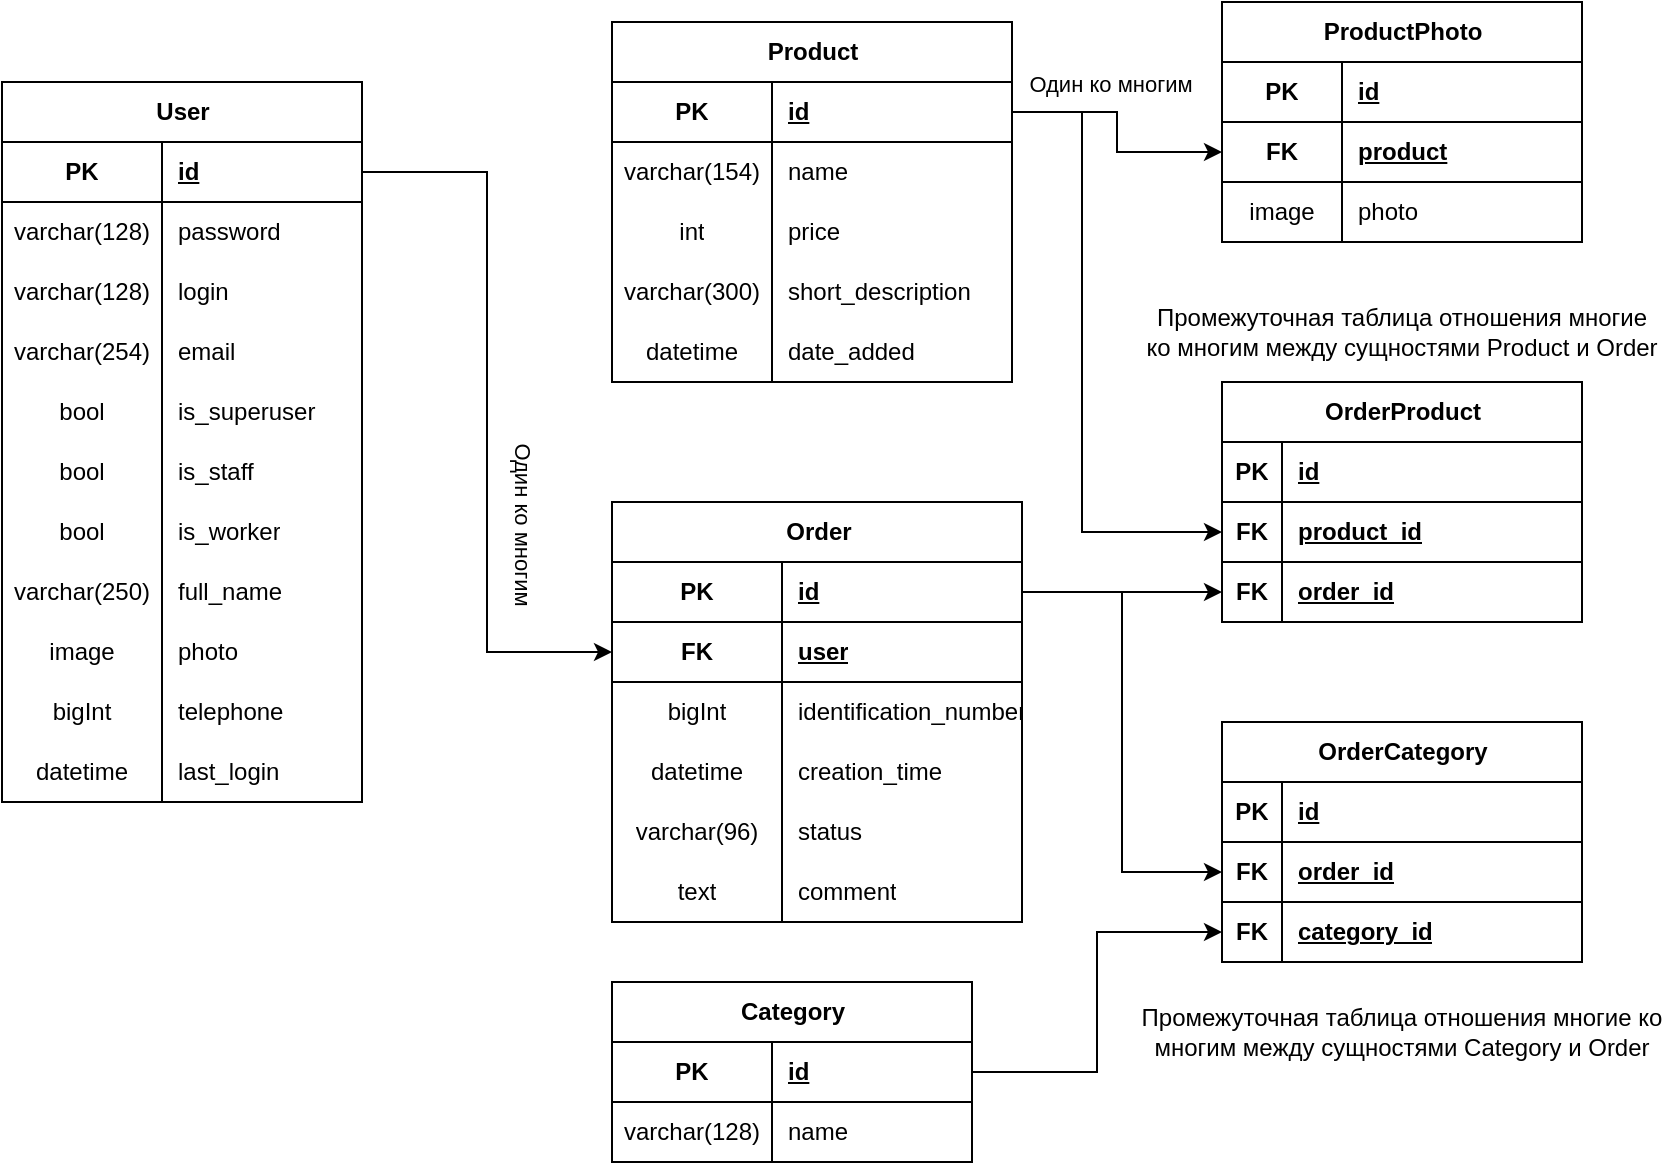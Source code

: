 <mxfile version="24.2.5" type="device">
  <diagram name="Страница — 1" id="gKGMimIWrAu0L_5JXQA2">
    <mxGraphModel dx="1195" dy="697" grid="1" gridSize="10" guides="1" tooltips="1" connect="1" arrows="1" fold="1" page="1" pageScale="1" pageWidth="1200" pageHeight="600" math="0" shadow="0">
      <root>
        <mxCell id="0" />
        <mxCell id="1" parent="0" />
        <mxCell id="2tgYX00kkQDhnTIOku4Z-1" value="User" style="shape=table;startSize=30;container=1;collapsible=1;childLayout=tableLayout;fixedRows=1;rowLines=0;fontStyle=1;align=center;resizeLast=1;html=1;" vertex="1" parent="1">
          <mxGeometry x="70" y="50" width="180" height="360" as="geometry" />
        </mxCell>
        <mxCell id="2tgYX00kkQDhnTIOku4Z-2" value="" style="shape=tableRow;horizontal=0;startSize=0;swimlaneHead=0;swimlaneBody=0;fillColor=none;collapsible=0;dropTarget=0;points=[[0,0.5],[1,0.5]];portConstraint=eastwest;top=0;left=0;right=0;bottom=1;" vertex="1" parent="2tgYX00kkQDhnTIOku4Z-1">
          <mxGeometry y="30" width="180" height="30" as="geometry" />
        </mxCell>
        <mxCell id="2tgYX00kkQDhnTIOku4Z-3" value="PK" style="shape=partialRectangle;connectable=0;fillColor=none;top=0;left=0;bottom=0;right=0;fontStyle=1;overflow=hidden;whiteSpace=wrap;html=1;" vertex="1" parent="2tgYX00kkQDhnTIOku4Z-2">
          <mxGeometry width="80" height="30" as="geometry">
            <mxRectangle width="80" height="30" as="alternateBounds" />
          </mxGeometry>
        </mxCell>
        <mxCell id="2tgYX00kkQDhnTIOku4Z-4" value="id" style="shape=partialRectangle;connectable=0;fillColor=none;top=0;left=0;bottom=0;right=0;align=left;spacingLeft=6;fontStyle=5;overflow=hidden;whiteSpace=wrap;html=1;" vertex="1" parent="2tgYX00kkQDhnTIOku4Z-2">
          <mxGeometry x="80" width="100" height="30" as="geometry">
            <mxRectangle width="100" height="30" as="alternateBounds" />
          </mxGeometry>
        </mxCell>
        <mxCell id="2tgYX00kkQDhnTIOku4Z-5" value="" style="shape=tableRow;horizontal=0;startSize=0;swimlaneHead=0;swimlaneBody=0;fillColor=none;collapsible=0;dropTarget=0;points=[[0,0.5],[1,0.5]];portConstraint=eastwest;top=0;left=0;right=0;bottom=0;" vertex="1" parent="2tgYX00kkQDhnTIOku4Z-1">
          <mxGeometry y="60" width="180" height="30" as="geometry" />
        </mxCell>
        <mxCell id="2tgYX00kkQDhnTIOku4Z-6" value="varchar(128)" style="shape=partialRectangle;connectable=0;fillColor=none;top=0;left=0;bottom=0;right=0;editable=1;overflow=hidden;whiteSpace=wrap;html=1;" vertex="1" parent="2tgYX00kkQDhnTIOku4Z-5">
          <mxGeometry width="80" height="30" as="geometry">
            <mxRectangle width="80" height="30" as="alternateBounds" />
          </mxGeometry>
        </mxCell>
        <mxCell id="2tgYX00kkQDhnTIOku4Z-7" value="password" style="shape=partialRectangle;connectable=0;fillColor=none;top=0;left=0;bottom=0;right=0;align=left;spacingLeft=6;overflow=hidden;whiteSpace=wrap;html=1;" vertex="1" parent="2tgYX00kkQDhnTIOku4Z-5">
          <mxGeometry x="80" width="100" height="30" as="geometry">
            <mxRectangle width="100" height="30" as="alternateBounds" />
          </mxGeometry>
        </mxCell>
        <mxCell id="2tgYX00kkQDhnTIOku4Z-8" value="" style="shape=tableRow;horizontal=0;startSize=0;swimlaneHead=0;swimlaneBody=0;fillColor=none;collapsible=0;dropTarget=0;points=[[0,0.5],[1,0.5]];portConstraint=eastwest;top=0;left=0;right=0;bottom=0;" vertex="1" parent="2tgYX00kkQDhnTIOku4Z-1">
          <mxGeometry y="90" width="180" height="30" as="geometry" />
        </mxCell>
        <mxCell id="2tgYX00kkQDhnTIOku4Z-9" value="varchar(128)" style="shape=partialRectangle;connectable=0;fillColor=none;top=0;left=0;bottom=0;right=0;editable=1;overflow=hidden;whiteSpace=wrap;html=1;" vertex="1" parent="2tgYX00kkQDhnTIOku4Z-8">
          <mxGeometry width="80" height="30" as="geometry">
            <mxRectangle width="80" height="30" as="alternateBounds" />
          </mxGeometry>
        </mxCell>
        <mxCell id="2tgYX00kkQDhnTIOku4Z-10" value="login" style="shape=partialRectangle;connectable=0;fillColor=none;top=0;left=0;bottom=0;right=0;align=left;spacingLeft=6;overflow=hidden;whiteSpace=wrap;html=1;" vertex="1" parent="2tgYX00kkQDhnTIOku4Z-8">
          <mxGeometry x="80" width="100" height="30" as="geometry">
            <mxRectangle width="100" height="30" as="alternateBounds" />
          </mxGeometry>
        </mxCell>
        <mxCell id="2tgYX00kkQDhnTIOku4Z-11" value="" style="shape=tableRow;horizontal=0;startSize=0;swimlaneHead=0;swimlaneBody=0;fillColor=none;collapsible=0;dropTarget=0;points=[[0,0.5],[1,0.5]];portConstraint=eastwest;top=0;left=0;right=0;bottom=0;" vertex="1" parent="2tgYX00kkQDhnTIOku4Z-1">
          <mxGeometry y="120" width="180" height="30" as="geometry" />
        </mxCell>
        <mxCell id="2tgYX00kkQDhnTIOku4Z-12" value="varchar(254)" style="shape=partialRectangle;connectable=0;fillColor=none;top=0;left=0;bottom=0;right=0;editable=1;overflow=hidden;whiteSpace=wrap;html=1;" vertex="1" parent="2tgYX00kkQDhnTIOku4Z-11">
          <mxGeometry width="80" height="30" as="geometry">
            <mxRectangle width="80" height="30" as="alternateBounds" />
          </mxGeometry>
        </mxCell>
        <mxCell id="2tgYX00kkQDhnTIOku4Z-13" value="email" style="shape=partialRectangle;connectable=0;fillColor=none;top=0;left=0;bottom=0;right=0;align=left;spacingLeft=6;overflow=hidden;whiteSpace=wrap;html=1;" vertex="1" parent="2tgYX00kkQDhnTIOku4Z-11">
          <mxGeometry x="80" width="100" height="30" as="geometry">
            <mxRectangle width="100" height="30" as="alternateBounds" />
          </mxGeometry>
        </mxCell>
        <mxCell id="2tgYX00kkQDhnTIOku4Z-27" style="shape=tableRow;horizontal=0;startSize=0;swimlaneHead=0;swimlaneBody=0;fillColor=none;collapsible=0;dropTarget=0;points=[[0,0.5],[1,0.5]];portConstraint=eastwest;top=0;left=0;right=0;bottom=0;" vertex="1" parent="2tgYX00kkQDhnTIOku4Z-1">
          <mxGeometry y="150" width="180" height="30" as="geometry" />
        </mxCell>
        <mxCell id="2tgYX00kkQDhnTIOku4Z-28" value="bool" style="shape=partialRectangle;connectable=0;fillColor=none;top=0;left=0;bottom=0;right=0;editable=1;overflow=hidden;whiteSpace=wrap;html=1;" vertex="1" parent="2tgYX00kkQDhnTIOku4Z-27">
          <mxGeometry width="80" height="30" as="geometry">
            <mxRectangle width="80" height="30" as="alternateBounds" />
          </mxGeometry>
        </mxCell>
        <mxCell id="2tgYX00kkQDhnTIOku4Z-29" value="is_superuser" style="shape=partialRectangle;connectable=0;fillColor=none;top=0;left=0;bottom=0;right=0;align=left;spacingLeft=6;overflow=hidden;whiteSpace=wrap;html=1;" vertex="1" parent="2tgYX00kkQDhnTIOku4Z-27">
          <mxGeometry x="80" width="100" height="30" as="geometry">
            <mxRectangle width="100" height="30" as="alternateBounds" />
          </mxGeometry>
        </mxCell>
        <mxCell id="2tgYX00kkQDhnTIOku4Z-30" style="shape=tableRow;horizontal=0;startSize=0;swimlaneHead=0;swimlaneBody=0;fillColor=none;collapsible=0;dropTarget=0;points=[[0,0.5],[1,0.5]];portConstraint=eastwest;top=0;left=0;right=0;bottom=0;" vertex="1" parent="2tgYX00kkQDhnTIOku4Z-1">
          <mxGeometry y="180" width="180" height="30" as="geometry" />
        </mxCell>
        <mxCell id="2tgYX00kkQDhnTIOku4Z-31" value="bool" style="shape=partialRectangle;connectable=0;fillColor=none;top=0;left=0;bottom=0;right=0;editable=1;overflow=hidden;whiteSpace=wrap;html=1;" vertex="1" parent="2tgYX00kkQDhnTIOku4Z-30">
          <mxGeometry width="80" height="30" as="geometry">
            <mxRectangle width="80" height="30" as="alternateBounds" />
          </mxGeometry>
        </mxCell>
        <mxCell id="2tgYX00kkQDhnTIOku4Z-32" value="is_staff" style="shape=partialRectangle;connectable=0;fillColor=none;top=0;left=0;bottom=0;right=0;align=left;spacingLeft=6;overflow=hidden;whiteSpace=wrap;html=1;" vertex="1" parent="2tgYX00kkQDhnTIOku4Z-30">
          <mxGeometry x="80" width="100" height="30" as="geometry">
            <mxRectangle width="100" height="30" as="alternateBounds" />
          </mxGeometry>
        </mxCell>
        <mxCell id="2tgYX00kkQDhnTIOku4Z-33" style="shape=tableRow;horizontal=0;startSize=0;swimlaneHead=0;swimlaneBody=0;fillColor=none;collapsible=0;dropTarget=0;points=[[0,0.5],[1,0.5]];portConstraint=eastwest;top=0;left=0;right=0;bottom=0;" vertex="1" parent="2tgYX00kkQDhnTIOku4Z-1">
          <mxGeometry y="210" width="180" height="30" as="geometry" />
        </mxCell>
        <mxCell id="2tgYX00kkQDhnTIOku4Z-34" value="bool" style="shape=partialRectangle;connectable=0;fillColor=none;top=0;left=0;bottom=0;right=0;editable=1;overflow=hidden;whiteSpace=wrap;html=1;" vertex="1" parent="2tgYX00kkQDhnTIOku4Z-33">
          <mxGeometry width="80" height="30" as="geometry">
            <mxRectangle width="80" height="30" as="alternateBounds" />
          </mxGeometry>
        </mxCell>
        <mxCell id="2tgYX00kkQDhnTIOku4Z-35" value="is_worker" style="shape=partialRectangle;connectable=0;fillColor=none;top=0;left=0;bottom=0;right=0;align=left;spacingLeft=6;overflow=hidden;whiteSpace=wrap;html=1;" vertex="1" parent="2tgYX00kkQDhnTIOku4Z-33">
          <mxGeometry x="80" width="100" height="30" as="geometry">
            <mxRectangle width="100" height="30" as="alternateBounds" />
          </mxGeometry>
        </mxCell>
        <mxCell id="2tgYX00kkQDhnTIOku4Z-36" style="shape=tableRow;horizontal=0;startSize=0;swimlaneHead=0;swimlaneBody=0;fillColor=none;collapsible=0;dropTarget=0;points=[[0,0.5],[1,0.5]];portConstraint=eastwest;top=0;left=0;right=0;bottom=0;" vertex="1" parent="2tgYX00kkQDhnTIOku4Z-1">
          <mxGeometry y="240" width="180" height="30" as="geometry" />
        </mxCell>
        <mxCell id="2tgYX00kkQDhnTIOku4Z-37" value="varchar(250)" style="shape=partialRectangle;connectable=0;fillColor=none;top=0;left=0;bottom=0;right=0;editable=1;overflow=hidden;whiteSpace=wrap;html=1;" vertex="1" parent="2tgYX00kkQDhnTIOku4Z-36">
          <mxGeometry width="80" height="30" as="geometry">
            <mxRectangle width="80" height="30" as="alternateBounds" />
          </mxGeometry>
        </mxCell>
        <mxCell id="2tgYX00kkQDhnTIOku4Z-38" value="full_name" style="shape=partialRectangle;connectable=0;fillColor=none;top=0;left=0;bottom=0;right=0;align=left;spacingLeft=6;overflow=hidden;whiteSpace=wrap;html=1;" vertex="1" parent="2tgYX00kkQDhnTIOku4Z-36">
          <mxGeometry x="80" width="100" height="30" as="geometry">
            <mxRectangle width="100" height="30" as="alternateBounds" />
          </mxGeometry>
        </mxCell>
        <mxCell id="2tgYX00kkQDhnTIOku4Z-39" style="shape=tableRow;horizontal=0;startSize=0;swimlaneHead=0;swimlaneBody=0;fillColor=none;collapsible=0;dropTarget=0;points=[[0,0.5],[1,0.5]];portConstraint=eastwest;top=0;left=0;right=0;bottom=0;" vertex="1" parent="2tgYX00kkQDhnTIOku4Z-1">
          <mxGeometry y="270" width="180" height="30" as="geometry" />
        </mxCell>
        <mxCell id="2tgYX00kkQDhnTIOku4Z-40" value="image" style="shape=partialRectangle;connectable=0;fillColor=none;top=0;left=0;bottom=0;right=0;editable=1;overflow=hidden;whiteSpace=wrap;html=1;" vertex="1" parent="2tgYX00kkQDhnTIOku4Z-39">
          <mxGeometry width="80" height="30" as="geometry">
            <mxRectangle width="80" height="30" as="alternateBounds" />
          </mxGeometry>
        </mxCell>
        <mxCell id="2tgYX00kkQDhnTIOku4Z-41" value="photo" style="shape=partialRectangle;connectable=0;fillColor=none;top=0;left=0;bottom=0;right=0;align=left;spacingLeft=6;overflow=hidden;whiteSpace=wrap;html=1;" vertex="1" parent="2tgYX00kkQDhnTIOku4Z-39">
          <mxGeometry x="80" width="100" height="30" as="geometry">
            <mxRectangle width="100" height="30" as="alternateBounds" />
          </mxGeometry>
        </mxCell>
        <mxCell id="2tgYX00kkQDhnTIOku4Z-42" style="shape=tableRow;horizontal=0;startSize=0;swimlaneHead=0;swimlaneBody=0;fillColor=none;collapsible=0;dropTarget=0;points=[[0,0.5],[1,0.5]];portConstraint=eastwest;top=0;left=0;right=0;bottom=0;" vertex="1" parent="2tgYX00kkQDhnTIOku4Z-1">
          <mxGeometry y="300" width="180" height="30" as="geometry" />
        </mxCell>
        <mxCell id="2tgYX00kkQDhnTIOku4Z-43" value="bigInt" style="shape=partialRectangle;connectable=0;fillColor=none;top=0;left=0;bottom=0;right=0;editable=1;overflow=hidden;whiteSpace=wrap;html=1;" vertex="1" parent="2tgYX00kkQDhnTIOku4Z-42">
          <mxGeometry width="80" height="30" as="geometry">
            <mxRectangle width="80" height="30" as="alternateBounds" />
          </mxGeometry>
        </mxCell>
        <mxCell id="2tgYX00kkQDhnTIOku4Z-44" value="telephone" style="shape=partialRectangle;connectable=0;fillColor=none;top=0;left=0;bottom=0;right=0;align=left;spacingLeft=6;overflow=hidden;whiteSpace=wrap;html=1;" vertex="1" parent="2tgYX00kkQDhnTIOku4Z-42">
          <mxGeometry x="80" width="100" height="30" as="geometry">
            <mxRectangle width="100" height="30" as="alternateBounds" />
          </mxGeometry>
        </mxCell>
        <mxCell id="2tgYX00kkQDhnTIOku4Z-45" style="shape=tableRow;horizontal=0;startSize=0;swimlaneHead=0;swimlaneBody=0;fillColor=none;collapsible=0;dropTarget=0;points=[[0,0.5],[1,0.5]];portConstraint=eastwest;top=0;left=0;right=0;bottom=0;" vertex="1" parent="2tgYX00kkQDhnTIOku4Z-1">
          <mxGeometry y="330" width="180" height="30" as="geometry" />
        </mxCell>
        <mxCell id="2tgYX00kkQDhnTIOku4Z-46" value="datetime" style="shape=partialRectangle;connectable=0;fillColor=none;top=0;left=0;bottom=0;right=0;editable=1;overflow=hidden;whiteSpace=wrap;html=1;" vertex="1" parent="2tgYX00kkQDhnTIOku4Z-45">
          <mxGeometry width="80" height="30" as="geometry">
            <mxRectangle width="80" height="30" as="alternateBounds" />
          </mxGeometry>
        </mxCell>
        <mxCell id="2tgYX00kkQDhnTIOku4Z-47" value="last_login" style="shape=partialRectangle;connectable=0;fillColor=none;top=0;left=0;bottom=0;right=0;align=left;spacingLeft=6;overflow=hidden;whiteSpace=wrap;html=1;" vertex="1" parent="2tgYX00kkQDhnTIOku4Z-45">
          <mxGeometry x="80" width="100" height="30" as="geometry">
            <mxRectangle width="100" height="30" as="alternateBounds" />
          </mxGeometry>
        </mxCell>
        <mxCell id="2tgYX00kkQDhnTIOku4Z-48" value="Product" style="shape=table;startSize=30;container=1;collapsible=1;childLayout=tableLayout;fixedRows=1;rowLines=0;fontStyle=1;align=center;resizeLast=1;html=1;" vertex="1" parent="1">
          <mxGeometry x="375" y="20" width="200" height="180.0" as="geometry" />
        </mxCell>
        <mxCell id="2tgYX00kkQDhnTIOku4Z-49" value="" style="shape=tableRow;horizontal=0;startSize=0;swimlaneHead=0;swimlaneBody=0;fillColor=none;collapsible=0;dropTarget=0;points=[[0,0.5],[1,0.5]];portConstraint=eastwest;top=0;left=0;right=0;bottom=1;" vertex="1" parent="2tgYX00kkQDhnTIOku4Z-48">
          <mxGeometry y="30" width="200" height="30" as="geometry" />
        </mxCell>
        <mxCell id="2tgYX00kkQDhnTIOku4Z-50" value="PK" style="shape=partialRectangle;connectable=0;fillColor=none;top=0;left=0;bottom=0;right=0;fontStyle=1;overflow=hidden;whiteSpace=wrap;html=1;" vertex="1" parent="2tgYX00kkQDhnTIOku4Z-49">
          <mxGeometry width="80" height="30" as="geometry">
            <mxRectangle width="80" height="30" as="alternateBounds" />
          </mxGeometry>
        </mxCell>
        <mxCell id="2tgYX00kkQDhnTIOku4Z-51" value="id" style="shape=partialRectangle;connectable=0;fillColor=none;top=0;left=0;bottom=0;right=0;align=left;spacingLeft=6;fontStyle=5;overflow=hidden;whiteSpace=wrap;html=1;" vertex="1" parent="2tgYX00kkQDhnTIOku4Z-49">
          <mxGeometry x="80" width="120" height="30" as="geometry">
            <mxRectangle width="120" height="30" as="alternateBounds" />
          </mxGeometry>
        </mxCell>
        <mxCell id="2tgYX00kkQDhnTIOku4Z-52" value="" style="shape=tableRow;horizontal=0;startSize=0;swimlaneHead=0;swimlaneBody=0;fillColor=none;collapsible=0;dropTarget=0;points=[[0,0.5],[1,0.5]];portConstraint=eastwest;top=0;left=0;right=0;bottom=0;" vertex="1" parent="2tgYX00kkQDhnTIOku4Z-48">
          <mxGeometry y="60" width="200" height="30" as="geometry" />
        </mxCell>
        <mxCell id="2tgYX00kkQDhnTIOku4Z-53" value="varchar(154)" style="shape=partialRectangle;connectable=0;fillColor=none;top=0;left=0;bottom=0;right=0;editable=1;overflow=hidden;whiteSpace=wrap;html=1;" vertex="1" parent="2tgYX00kkQDhnTIOku4Z-52">
          <mxGeometry width="80" height="30" as="geometry">
            <mxRectangle width="80" height="30" as="alternateBounds" />
          </mxGeometry>
        </mxCell>
        <mxCell id="2tgYX00kkQDhnTIOku4Z-54" value="name" style="shape=partialRectangle;connectable=0;fillColor=none;top=0;left=0;bottom=0;right=0;align=left;spacingLeft=6;overflow=hidden;whiteSpace=wrap;html=1;" vertex="1" parent="2tgYX00kkQDhnTIOku4Z-52">
          <mxGeometry x="80" width="120" height="30" as="geometry">
            <mxRectangle width="120" height="30" as="alternateBounds" />
          </mxGeometry>
        </mxCell>
        <mxCell id="2tgYX00kkQDhnTIOku4Z-55" value="" style="shape=tableRow;horizontal=0;startSize=0;swimlaneHead=0;swimlaneBody=0;fillColor=none;collapsible=0;dropTarget=0;points=[[0,0.5],[1,0.5]];portConstraint=eastwest;top=0;left=0;right=0;bottom=0;" vertex="1" parent="2tgYX00kkQDhnTIOku4Z-48">
          <mxGeometry y="90" width="200" height="30" as="geometry" />
        </mxCell>
        <mxCell id="2tgYX00kkQDhnTIOku4Z-56" value="int" style="shape=partialRectangle;connectable=0;fillColor=none;top=0;left=0;bottom=0;right=0;editable=1;overflow=hidden;whiteSpace=wrap;html=1;" vertex="1" parent="2tgYX00kkQDhnTIOku4Z-55">
          <mxGeometry width="80" height="30" as="geometry">
            <mxRectangle width="80" height="30" as="alternateBounds" />
          </mxGeometry>
        </mxCell>
        <mxCell id="2tgYX00kkQDhnTIOku4Z-57" value="price" style="shape=partialRectangle;connectable=0;fillColor=none;top=0;left=0;bottom=0;right=0;align=left;spacingLeft=6;overflow=hidden;whiteSpace=wrap;html=1;" vertex="1" parent="2tgYX00kkQDhnTIOku4Z-55">
          <mxGeometry x="80" width="120" height="30" as="geometry">
            <mxRectangle width="120" height="30" as="alternateBounds" />
          </mxGeometry>
        </mxCell>
        <mxCell id="2tgYX00kkQDhnTIOku4Z-61" style="shape=tableRow;horizontal=0;startSize=0;swimlaneHead=0;swimlaneBody=0;fillColor=none;collapsible=0;dropTarget=0;points=[[0,0.5],[1,0.5]];portConstraint=eastwest;top=0;left=0;right=0;bottom=0;" vertex="1" parent="2tgYX00kkQDhnTIOku4Z-48">
          <mxGeometry y="120" width="200" height="30" as="geometry" />
        </mxCell>
        <mxCell id="2tgYX00kkQDhnTIOku4Z-62" value="varchar(300)" style="shape=partialRectangle;connectable=0;fillColor=none;top=0;left=0;bottom=0;right=0;editable=1;overflow=hidden;whiteSpace=wrap;html=1;" vertex="1" parent="2tgYX00kkQDhnTIOku4Z-61">
          <mxGeometry width="80" height="30" as="geometry">
            <mxRectangle width="80" height="30" as="alternateBounds" />
          </mxGeometry>
        </mxCell>
        <mxCell id="2tgYX00kkQDhnTIOku4Z-63" value="short_description" style="shape=partialRectangle;connectable=0;fillColor=none;top=0;left=0;bottom=0;right=0;align=left;spacingLeft=6;overflow=hidden;whiteSpace=wrap;html=1;" vertex="1" parent="2tgYX00kkQDhnTIOku4Z-61">
          <mxGeometry x="80" width="120" height="30" as="geometry">
            <mxRectangle width="120" height="30" as="alternateBounds" />
          </mxGeometry>
        </mxCell>
        <mxCell id="2tgYX00kkQDhnTIOku4Z-147" style="shape=tableRow;horizontal=0;startSize=0;swimlaneHead=0;swimlaneBody=0;fillColor=none;collapsible=0;dropTarget=0;points=[[0,0.5],[1,0.5]];portConstraint=eastwest;top=0;left=0;right=0;bottom=0;" vertex="1" parent="2tgYX00kkQDhnTIOku4Z-48">
          <mxGeometry y="150" width="200" height="30" as="geometry" />
        </mxCell>
        <mxCell id="2tgYX00kkQDhnTIOku4Z-148" value="datetime" style="shape=partialRectangle;connectable=0;fillColor=none;top=0;left=0;bottom=0;right=0;editable=1;overflow=hidden;whiteSpace=wrap;html=1;" vertex="1" parent="2tgYX00kkQDhnTIOku4Z-147">
          <mxGeometry width="80" height="30" as="geometry">
            <mxRectangle width="80" height="30" as="alternateBounds" />
          </mxGeometry>
        </mxCell>
        <mxCell id="2tgYX00kkQDhnTIOku4Z-149" value="date_added" style="shape=partialRectangle;connectable=0;fillColor=none;top=0;left=0;bottom=0;right=0;align=left;spacingLeft=6;overflow=hidden;whiteSpace=wrap;html=1;" vertex="1" parent="2tgYX00kkQDhnTIOku4Z-147">
          <mxGeometry x="80" width="120" height="30" as="geometry">
            <mxRectangle width="120" height="30" as="alternateBounds" />
          </mxGeometry>
        </mxCell>
        <mxCell id="2tgYX00kkQDhnTIOku4Z-64" value="ProductPhoto" style="shape=table;startSize=30;container=1;collapsible=1;childLayout=tableLayout;fixedRows=1;rowLines=0;fontStyle=1;align=center;resizeLast=1;html=1;" vertex="1" parent="1">
          <mxGeometry x="680" y="10" width="180" height="120" as="geometry">
            <mxRectangle x="670" y="50" width="110" height="30" as="alternateBounds" />
          </mxGeometry>
        </mxCell>
        <mxCell id="2tgYX00kkQDhnTIOku4Z-65" value="" style="shape=tableRow;horizontal=0;startSize=0;swimlaneHead=0;swimlaneBody=0;fillColor=none;collapsible=0;dropTarget=0;points=[[0,0.5],[1,0.5]];portConstraint=eastwest;top=0;left=0;right=0;bottom=1;" vertex="1" parent="2tgYX00kkQDhnTIOku4Z-64">
          <mxGeometry y="30" width="180" height="30" as="geometry" />
        </mxCell>
        <mxCell id="2tgYX00kkQDhnTIOku4Z-66" value="PK" style="shape=partialRectangle;connectable=0;fillColor=none;top=0;left=0;bottom=0;right=0;fontStyle=1;overflow=hidden;whiteSpace=wrap;html=1;" vertex="1" parent="2tgYX00kkQDhnTIOku4Z-65">
          <mxGeometry width="60" height="30" as="geometry">
            <mxRectangle width="60" height="30" as="alternateBounds" />
          </mxGeometry>
        </mxCell>
        <mxCell id="2tgYX00kkQDhnTIOku4Z-67" value="id" style="shape=partialRectangle;connectable=0;fillColor=none;top=0;left=0;bottom=0;right=0;align=left;spacingLeft=6;fontStyle=5;overflow=hidden;whiteSpace=wrap;html=1;" vertex="1" parent="2tgYX00kkQDhnTIOku4Z-65">
          <mxGeometry x="60" width="120" height="30" as="geometry">
            <mxRectangle width="120" height="30" as="alternateBounds" />
          </mxGeometry>
        </mxCell>
        <mxCell id="2tgYX00kkQDhnTIOku4Z-77" style="shape=tableRow;horizontal=0;startSize=0;swimlaneHead=0;swimlaneBody=0;fillColor=none;collapsible=0;dropTarget=0;points=[[0,0.5],[1,0.5]];portConstraint=eastwest;top=0;left=0;right=0;bottom=1;" vertex="1" parent="2tgYX00kkQDhnTIOku4Z-64">
          <mxGeometry y="60" width="180" height="30" as="geometry" />
        </mxCell>
        <mxCell id="2tgYX00kkQDhnTIOku4Z-78" value="FK" style="shape=partialRectangle;connectable=0;fillColor=none;top=0;left=0;bottom=0;right=0;fontStyle=1;overflow=hidden;whiteSpace=wrap;html=1;" vertex="1" parent="2tgYX00kkQDhnTIOku4Z-77">
          <mxGeometry width="60" height="30" as="geometry">
            <mxRectangle width="60" height="30" as="alternateBounds" />
          </mxGeometry>
        </mxCell>
        <mxCell id="2tgYX00kkQDhnTIOku4Z-79" value="product" style="shape=partialRectangle;connectable=0;fillColor=none;top=0;left=0;bottom=0;right=0;align=left;spacingLeft=6;fontStyle=5;overflow=hidden;whiteSpace=wrap;html=1;" vertex="1" parent="2tgYX00kkQDhnTIOku4Z-77">
          <mxGeometry x="60" width="120" height="30" as="geometry">
            <mxRectangle width="120" height="30" as="alternateBounds" />
          </mxGeometry>
        </mxCell>
        <mxCell id="2tgYX00kkQDhnTIOku4Z-68" value="" style="shape=tableRow;horizontal=0;startSize=0;swimlaneHead=0;swimlaneBody=0;fillColor=none;collapsible=0;dropTarget=0;points=[[0,0.5],[1,0.5]];portConstraint=eastwest;top=0;left=0;right=0;bottom=0;" vertex="1" parent="2tgYX00kkQDhnTIOku4Z-64">
          <mxGeometry y="90" width="180" height="30" as="geometry" />
        </mxCell>
        <mxCell id="2tgYX00kkQDhnTIOku4Z-69" value="image" style="shape=partialRectangle;connectable=0;fillColor=none;top=0;left=0;bottom=0;right=0;editable=1;overflow=hidden;whiteSpace=wrap;html=1;" vertex="1" parent="2tgYX00kkQDhnTIOku4Z-68">
          <mxGeometry width="60" height="30" as="geometry">
            <mxRectangle width="60" height="30" as="alternateBounds" />
          </mxGeometry>
        </mxCell>
        <mxCell id="2tgYX00kkQDhnTIOku4Z-70" value="photo" style="shape=partialRectangle;connectable=0;fillColor=none;top=0;left=0;bottom=0;right=0;align=left;spacingLeft=6;overflow=hidden;whiteSpace=wrap;html=1;" vertex="1" parent="2tgYX00kkQDhnTIOku4Z-68">
          <mxGeometry x="60" width="120" height="30" as="geometry">
            <mxRectangle width="120" height="30" as="alternateBounds" />
          </mxGeometry>
        </mxCell>
        <mxCell id="2tgYX00kkQDhnTIOku4Z-80" value="Order" style="shape=table;startSize=30;container=1;collapsible=1;childLayout=tableLayout;fixedRows=1;rowLines=0;fontStyle=1;align=center;resizeLast=1;html=1;" vertex="1" parent="1">
          <mxGeometry x="375" y="260" width="205" height="210.0" as="geometry" />
        </mxCell>
        <mxCell id="2tgYX00kkQDhnTIOku4Z-81" value="" style="shape=tableRow;horizontal=0;startSize=0;swimlaneHead=0;swimlaneBody=0;fillColor=none;collapsible=0;dropTarget=0;points=[[0,0.5],[1,0.5]];portConstraint=eastwest;top=0;left=0;right=0;bottom=1;" vertex="1" parent="2tgYX00kkQDhnTIOku4Z-80">
          <mxGeometry y="30" width="205" height="30" as="geometry" />
        </mxCell>
        <mxCell id="2tgYX00kkQDhnTIOku4Z-82" value="PK" style="shape=partialRectangle;connectable=0;fillColor=none;top=0;left=0;bottom=0;right=0;fontStyle=1;overflow=hidden;whiteSpace=wrap;html=1;" vertex="1" parent="2tgYX00kkQDhnTIOku4Z-81">
          <mxGeometry width="85" height="30" as="geometry">
            <mxRectangle width="85" height="30" as="alternateBounds" />
          </mxGeometry>
        </mxCell>
        <mxCell id="2tgYX00kkQDhnTIOku4Z-83" value="id" style="shape=partialRectangle;connectable=0;fillColor=none;top=0;left=0;bottom=0;right=0;align=left;spacingLeft=6;fontStyle=5;overflow=hidden;whiteSpace=wrap;html=1;" vertex="1" parent="2tgYX00kkQDhnTIOku4Z-81">
          <mxGeometry x="85" width="120" height="30" as="geometry">
            <mxRectangle width="120" height="30" as="alternateBounds" />
          </mxGeometry>
        </mxCell>
        <mxCell id="2tgYX00kkQDhnTIOku4Z-93" style="shape=tableRow;horizontal=0;startSize=0;swimlaneHead=0;swimlaneBody=0;fillColor=none;collapsible=0;dropTarget=0;points=[[0,0.5],[1,0.5]];portConstraint=eastwest;top=0;left=0;right=0;bottom=1;" vertex="1" parent="2tgYX00kkQDhnTIOku4Z-80">
          <mxGeometry y="60" width="205" height="30" as="geometry" />
        </mxCell>
        <mxCell id="2tgYX00kkQDhnTIOku4Z-94" value="FK" style="shape=partialRectangle;connectable=0;fillColor=none;top=0;left=0;bottom=0;right=0;fontStyle=1;overflow=hidden;whiteSpace=wrap;html=1;" vertex="1" parent="2tgYX00kkQDhnTIOku4Z-93">
          <mxGeometry width="85" height="30" as="geometry">
            <mxRectangle width="85" height="30" as="alternateBounds" />
          </mxGeometry>
        </mxCell>
        <mxCell id="2tgYX00kkQDhnTIOku4Z-95" value="user" style="shape=partialRectangle;connectable=0;fillColor=none;top=0;left=0;bottom=0;right=0;align=left;spacingLeft=6;fontStyle=5;overflow=hidden;whiteSpace=wrap;html=1;" vertex="1" parent="2tgYX00kkQDhnTIOku4Z-93">
          <mxGeometry x="85" width="120" height="30" as="geometry">
            <mxRectangle width="120" height="30" as="alternateBounds" />
          </mxGeometry>
        </mxCell>
        <mxCell id="2tgYX00kkQDhnTIOku4Z-84" value="" style="shape=tableRow;horizontal=0;startSize=0;swimlaneHead=0;swimlaneBody=0;fillColor=none;collapsible=0;dropTarget=0;points=[[0,0.5],[1,0.5]];portConstraint=eastwest;top=0;left=0;right=0;bottom=0;" vertex="1" parent="2tgYX00kkQDhnTIOku4Z-80">
          <mxGeometry y="90" width="205" height="30" as="geometry" />
        </mxCell>
        <mxCell id="2tgYX00kkQDhnTIOku4Z-85" value="bigInt" style="shape=partialRectangle;connectable=0;fillColor=none;top=0;left=0;bottom=0;right=0;editable=1;overflow=hidden;whiteSpace=wrap;html=1;" vertex="1" parent="2tgYX00kkQDhnTIOku4Z-84">
          <mxGeometry width="85" height="30" as="geometry">
            <mxRectangle width="85" height="30" as="alternateBounds" />
          </mxGeometry>
        </mxCell>
        <mxCell id="2tgYX00kkQDhnTIOku4Z-86" value="identification_number" style="shape=partialRectangle;connectable=0;fillColor=none;top=0;left=0;bottom=0;right=0;align=left;spacingLeft=6;overflow=hidden;whiteSpace=wrap;html=1;" vertex="1" parent="2tgYX00kkQDhnTIOku4Z-84">
          <mxGeometry x="85" width="120" height="30" as="geometry">
            <mxRectangle width="120" height="30" as="alternateBounds" />
          </mxGeometry>
        </mxCell>
        <mxCell id="2tgYX00kkQDhnTIOku4Z-150" style="shape=tableRow;horizontal=0;startSize=0;swimlaneHead=0;swimlaneBody=0;fillColor=none;collapsible=0;dropTarget=0;points=[[0,0.5],[1,0.5]];portConstraint=eastwest;top=0;left=0;right=0;bottom=0;" vertex="1" parent="2tgYX00kkQDhnTIOku4Z-80">
          <mxGeometry y="120" width="205" height="30" as="geometry" />
        </mxCell>
        <mxCell id="2tgYX00kkQDhnTIOku4Z-151" value="datetime" style="shape=partialRectangle;connectable=0;fillColor=none;top=0;left=0;bottom=0;right=0;editable=1;overflow=hidden;whiteSpace=wrap;html=1;" vertex="1" parent="2tgYX00kkQDhnTIOku4Z-150">
          <mxGeometry width="85" height="30" as="geometry">
            <mxRectangle width="85" height="30" as="alternateBounds" />
          </mxGeometry>
        </mxCell>
        <mxCell id="2tgYX00kkQDhnTIOku4Z-152" value="creation_time" style="shape=partialRectangle;connectable=0;fillColor=none;top=0;left=0;bottom=0;right=0;align=left;spacingLeft=6;overflow=hidden;whiteSpace=wrap;html=1;" vertex="1" parent="2tgYX00kkQDhnTIOku4Z-150">
          <mxGeometry x="85" width="120" height="30" as="geometry">
            <mxRectangle width="120" height="30" as="alternateBounds" />
          </mxGeometry>
        </mxCell>
        <mxCell id="2tgYX00kkQDhnTIOku4Z-153" style="shape=tableRow;horizontal=0;startSize=0;swimlaneHead=0;swimlaneBody=0;fillColor=none;collapsible=0;dropTarget=0;points=[[0,0.5],[1,0.5]];portConstraint=eastwest;top=0;left=0;right=0;bottom=0;" vertex="1" parent="2tgYX00kkQDhnTIOku4Z-80">
          <mxGeometry y="150" width="205" height="30" as="geometry" />
        </mxCell>
        <mxCell id="2tgYX00kkQDhnTIOku4Z-154" value="varchar(96)" style="shape=partialRectangle;connectable=0;fillColor=none;top=0;left=0;bottom=0;right=0;editable=1;overflow=hidden;whiteSpace=wrap;html=1;" vertex="1" parent="2tgYX00kkQDhnTIOku4Z-153">
          <mxGeometry width="85" height="30" as="geometry">
            <mxRectangle width="85" height="30" as="alternateBounds" />
          </mxGeometry>
        </mxCell>
        <mxCell id="2tgYX00kkQDhnTIOku4Z-155" value="status" style="shape=partialRectangle;connectable=0;fillColor=none;top=0;left=0;bottom=0;right=0;align=left;spacingLeft=6;overflow=hidden;whiteSpace=wrap;html=1;" vertex="1" parent="2tgYX00kkQDhnTIOku4Z-153">
          <mxGeometry x="85" width="120" height="30" as="geometry">
            <mxRectangle width="120" height="30" as="alternateBounds" />
          </mxGeometry>
        </mxCell>
        <mxCell id="2tgYX00kkQDhnTIOku4Z-167" style="shape=tableRow;horizontal=0;startSize=0;swimlaneHead=0;swimlaneBody=0;fillColor=none;collapsible=0;dropTarget=0;points=[[0,0.5],[1,0.5]];portConstraint=eastwest;top=0;left=0;right=0;bottom=0;" vertex="1" parent="2tgYX00kkQDhnTIOku4Z-80">
          <mxGeometry y="180" width="205" height="30" as="geometry" />
        </mxCell>
        <mxCell id="2tgYX00kkQDhnTIOku4Z-168" value="text" style="shape=partialRectangle;connectable=0;fillColor=none;top=0;left=0;bottom=0;right=0;editable=1;overflow=hidden;whiteSpace=wrap;html=1;" vertex="1" parent="2tgYX00kkQDhnTIOku4Z-167">
          <mxGeometry width="85" height="30" as="geometry">
            <mxRectangle width="85" height="30" as="alternateBounds" />
          </mxGeometry>
        </mxCell>
        <mxCell id="2tgYX00kkQDhnTIOku4Z-169" value="comment" style="shape=partialRectangle;connectable=0;fillColor=none;top=0;left=0;bottom=0;right=0;align=left;spacingLeft=6;overflow=hidden;whiteSpace=wrap;html=1;" vertex="1" parent="2tgYX00kkQDhnTIOku4Z-167">
          <mxGeometry x="85" width="120" height="30" as="geometry">
            <mxRectangle width="120" height="30" as="alternateBounds" />
          </mxGeometry>
        </mxCell>
        <mxCell id="2tgYX00kkQDhnTIOku4Z-96" value="Category" style="shape=table;startSize=30;container=1;collapsible=1;childLayout=tableLayout;fixedRows=1;rowLines=0;fontStyle=1;align=center;resizeLast=1;html=1;" vertex="1" parent="1">
          <mxGeometry x="375" y="500" width="180" height="90" as="geometry" />
        </mxCell>
        <mxCell id="2tgYX00kkQDhnTIOku4Z-97" value="" style="shape=tableRow;horizontal=0;startSize=0;swimlaneHead=0;swimlaneBody=0;fillColor=none;collapsible=0;dropTarget=0;points=[[0,0.5],[1,0.5]];portConstraint=eastwest;top=0;left=0;right=0;bottom=1;" vertex="1" parent="2tgYX00kkQDhnTIOku4Z-96">
          <mxGeometry y="30" width="180" height="30" as="geometry" />
        </mxCell>
        <mxCell id="2tgYX00kkQDhnTIOku4Z-98" value="PK" style="shape=partialRectangle;connectable=0;fillColor=none;top=0;left=0;bottom=0;right=0;fontStyle=1;overflow=hidden;whiteSpace=wrap;html=1;" vertex="1" parent="2tgYX00kkQDhnTIOku4Z-97">
          <mxGeometry width="80" height="30" as="geometry">
            <mxRectangle width="80" height="30" as="alternateBounds" />
          </mxGeometry>
        </mxCell>
        <mxCell id="2tgYX00kkQDhnTIOku4Z-99" value="id" style="shape=partialRectangle;connectable=0;fillColor=none;top=0;left=0;bottom=0;right=0;align=left;spacingLeft=6;fontStyle=5;overflow=hidden;whiteSpace=wrap;html=1;" vertex="1" parent="2tgYX00kkQDhnTIOku4Z-97">
          <mxGeometry x="80" width="100" height="30" as="geometry">
            <mxRectangle width="100" height="30" as="alternateBounds" />
          </mxGeometry>
        </mxCell>
        <mxCell id="2tgYX00kkQDhnTIOku4Z-100" value="" style="shape=tableRow;horizontal=0;startSize=0;swimlaneHead=0;swimlaneBody=0;fillColor=none;collapsible=0;dropTarget=0;points=[[0,0.5],[1,0.5]];portConstraint=eastwest;top=0;left=0;right=0;bottom=0;" vertex="1" parent="2tgYX00kkQDhnTIOku4Z-96">
          <mxGeometry y="60" width="180" height="30" as="geometry" />
        </mxCell>
        <mxCell id="2tgYX00kkQDhnTIOku4Z-101" value="varchar(128)" style="shape=partialRectangle;connectable=0;fillColor=none;top=0;left=0;bottom=0;right=0;editable=1;overflow=hidden;whiteSpace=wrap;html=1;" vertex="1" parent="2tgYX00kkQDhnTIOku4Z-100">
          <mxGeometry width="80" height="30" as="geometry">
            <mxRectangle width="80" height="30" as="alternateBounds" />
          </mxGeometry>
        </mxCell>
        <mxCell id="2tgYX00kkQDhnTIOku4Z-102" value="name" style="shape=partialRectangle;connectable=0;fillColor=none;top=0;left=0;bottom=0;right=0;align=left;spacingLeft=6;overflow=hidden;whiteSpace=wrap;html=1;" vertex="1" parent="2tgYX00kkQDhnTIOku4Z-100">
          <mxGeometry x="80" width="100" height="30" as="geometry">
            <mxRectangle width="100" height="30" as="alternateBounds" />
          </mxGeometry>
        </mxCell>
        <mxCell id="2tgYX00kkQDhnTIOku4Z-109" value="OrderCategory" style="shape=table;startSize=30;container=1;collapsible=1;childLayout=tableLayout;fixedRows=1;rowLines=0;fontStyle=1;align=center;resizeLast=1;html=1;" vertex="1" parent="1">
          <mxGeometry x="680" y="370" width="180" height="120" as="geometry" />
        </mxCell>
        <mxCell id="2tgYX00kkQDhnTIOku4Z-110" value="" style="shape=tableRow;horizontal=0;startSize=0;swimlaneHead=0;swimlaneBody=0;fillColor=none;collapsible=0;dropTarget=0;points=[[0,0.5],[1,0.5]];portConstraint=eastwest;top=0;left=0;right=0;bottom=1;" vertex="1" parent="2tgYX00kkQDhnTIOku4Z-109">
          <mxGeometry y="30" width="180" height="30" as="geometry" />
        </mxCell>
        <mxCell id="2tgYX00kkQDhnTIOku4Z-111" value="PK" style="shape=partialRectangle;connectable=0;fillColor=none;top=0;left=0;bottom=0;right=0;fontStyle=1;overflow=hidden;whiteSpace=wrap;html=1;" vertex="1" parent="2tgYX00kkQDhnTIOku4Z-110">
          <mxGeometry width="30" height="30" as="geometry">
            <mxRectangle width="30" height="30" as="alternateBounds" />
          </mxGeometry>
        </mxCell>
        <mxCell id="2tgYX00kkQDhnTIOku4Z-112" value="id" style="shape=partialRectangle;connectable=0;fillColor=none;top=0;left=0;bottom=0;right=0;align=left;spacingLeft=6;fontStyle=5;overflow=hidden;whiteSpace=wrap;html=1;" vertex="1" parent="2tgYX00kkQDhnTIOku4Z-110">
          <mxGeometry x="30" width="150" height="30" as="geometry">
            <mxRectangle width="150" height="30" as="alternateBounds" />
          </mxGeometry>
        </mxCell>
        <mxCell id="2tgYX00kkQDhnTIOku4Z-122" style="shape=tableRow;horizontal=0;startSize=0;swimlaneHead=0;swimlaneBody=0;fillColor=none;collapsible=0;dropTarget=0;points=[[0,0.5],[1,0.5]];portConstraint=eastwest;top=0;left=0;right=0;bottom=1;" vertex="1" parent="2tgYX00kkQDhnTIOku4Z-109">
          <mxGeometry y="60" width="180" height="30" as="geometry" />
        </mxCell>
        <mxCell id="2tgYX00kkQDhnTIOku4Z-123" value="FK" style="shape=partialRectangle;connectable=0;fillColor=none;top=0;left=0;bottom=0;right=0;fontStyle=1;overflow=hidden;whiteSpace=wrap;html=1;" vertex="1" parent="2tgYX00kkQDhnTIOku4Z-122">
          <mxGeometry width="30" height="30" as="geometry">
            <mxRectangle width="30" height="30" as="alternateBounds" />
          </mxGeometry>
        </mxCell>
        <mxCell id="2tgYX00kkQDhnTIOku4Z-124" value="order_id" style="shape=partialRectangle;connectable=0;fillColor=none;top=0;left=0;bottom=0;right=0;align=left;spacingLeft=6;fontStyle=5;overflow=hidden;whiteSpace=wrap;html=1;" vertex="1" parent="2tgYX00kkQDhnTIOku4Z-122">
          <mxGeometry x="30" width="150" height="30" as="geometry">
            <mxRectangle width="150" height="30" as="alternateBounds" />
          </mxGeometry>
        </mxCell>
        <mxCell id="2tgYX00kkQDhnTIOku4Z-125" style="shape=tableRow;horizontal=0;startSize=0;swimlaneHead=0;swimlaneBody=0;fillColor=none;collapsible=0;dropTarget=0;points=[[0,0.5],[1,0.5]];portConstraint=eastwest;top=0;left=0;right=0;bottom=1;" vertex="1" parent="2tgYX00kkQDhnTIOku4Z-109">
          <mxGeometry y="90" width="180" height="30" as="geometry" />
        </mxCell>
        <mxCell id="2tgYX00kkQDhnTIOku4Z-126" value="FK" style="shape=partialRectangle;connectable=0;fillColor=none;top=0;left=0;bottom=0;right=0;fontStyle=1;overflow=hidden;whiteSpace=wrap;html=1;" vertex="1" parent="2tgYX00kkQDhnTIOku4Z-125">
          <mxGeometry width="30" height="30" as="geometry">
            <mxRectangle width="30" height="30" as="alternateBounds" />
          </mxGeometry>
        </mxCell>
        <mxCell id="2tgYX00kkQDhnTIOku4Z-127" value="category_id" style="shape=partialRectangle;connectable=0;fillColor=none;top=0;left=0;bottom=0;right=0;align=left;spacingLeft=6;fontStyle=5;overflow=hidden;whiteSpace=wrap;html=1;" vertex="1" parent="2tgYX00kkQDhnTIOku4Z-125">
          <mxGeometry x="30" width="150" height="30" as="geometry">
            <mxRectangle width="150" height="30" as="alternateBounds" />
          </mxGeometry>
        </mxCell>
        <mxCell id="2tgYX00kkQDhnTIOku4Z-128" value="OrderProduct" style="shape=table;startSize=30;container=1;collapsible=1;childLayout=tableLayout;fixedRows=1;rowLines=0;fontStyle=1;align=center;resizeLast=1;html=1;" vertex="1" parent="1">
          <mxGeometry x="680" y="200" width="180" height="120" as="geometry" />
        </mxCell>
        <mxCell id="2tgYX00kkQDhnTIOku4Z-129" value="" style="shape=tableRow;horizontal=0;startSize=0;swimlaneHead=0;swimlaneBody=0;fillColor=none;collapsible=0;dropTarget=0;points=[[0,0.5],[1,0.5]];portConstraint=eastwest;top=0;left=0;right=0;bottom=1;" vertex="1" parent="2tgYX00kkQDhnTIOku4Z-128">
          <mxGeometry y="30" width="180" height="30" as="geometry" />
        </mxCell>
        <mxCell id="2tgYX00kkQDhnTIOku4Z-130" value="PK" style="shape=partialRectangle;connectable=0;fillColor=none;top=0;left=0;bottom=0;right=0;fontStyle=1;overflow=hidden;whiteSpace=wrap;html=1;" vertex="1" parent="2tgYX00kkQDhnTIOku4Z-129">
          <mxGeometry width="30" height="30" as="geometry">
            <mxRectangle width="30" height="30" as="alternateBounds" />
          </mxGeometry>
        </mxCell>
        <mxCell id="2tgYX00kkQDhnTIOku4Z-131" value="id" style="shape=partialRectangle;connectable=0;fillColor=none;top=0;left=0;bottom=0;right=0;align=left;spacingLeft=6;fontStyle=5;overflow=hidden;whiteSpace=wrap;html=1;" vertex="1" parent="2tgYX00kkQDhnTIOku4Z-129">
          <mxGeometry x="30" width="150" height="30" as="geometry">
            <mxRectangle width="150" height="30" as="alternateBounds" />
          </mxGeometry>
        </mxCell>
        <mxCell id="2tgYX00kkQDhnTIOku4Z-144" style="shape=tableRow;horizontal=0;startSize=0;swimlaneHead=0;swimlaneBody=0;fillColor=none;collapsible=0;dropTarget=0;points=[[0,0.5],[1,0.5]];portConstraint=eastwest;top=0;left=0;right=0;bottom=1;" vertex="1" parent="2tgYX00kkQDhnTIOku4Z-128">
          <mxGeometry y="60" width="180" height="30" as="geometry" />
        </mxCell>
        <mxCell id="2tgYX00kkQDhnTIOku4Z-145" value="FK" style="shape=partialRectangle;connectable=0;fillColor=none;top=0;left=0;bottom=0;right=0;fontStyle=1;overflow=hidden;whiteSpace=wrap;html=1;" vertex="1" parent="2tgYX00kkQDhnTIOku4Z-144">
          <mxGeometry width="30" height="30" as="geometry">
            <mxRectangle width="30" height="30" as="alternateBounds" />
          </mxGeometry>
        </mxCell>
        <mxCell id="2tgYX00kkQDhnTIOku4Z-146" value="product_id" style="shape=partialRectangle;connectable=0;fillColor=none;top=0;left=0;bottom=0;right=0;align=left;spacingLeft=6;fontStyle=5;overflow=hidden;whiteSpace=wrap;html=1;" vertex="1" parent="2tgYX00kkQDhnTIOku4Z-144">
          <mxGeometry x="30" width="150" height="30" as="geometry">
            <mxRectangle width="150" height="30" as="alternateBounds" />
          </mxGeometry>
        </mxCell>
        <mxCell id="2tgYX00kkQDhnTIOku4Z-141" style="shape=tableRow;horizontal=0;startSize=0;swimlaneHead=0;swimlaneBody=0;fillColor=none;collapsible=0;dropTarget=0;points=[[0,0.5],[1,0.5]];portConstraint=eastwest;top=0;left=0;right=0;bottom=1;" vertex="1" parent="2tgYX00kkQDhnTIOku4Z-128">
          <mxGeometry y="90" width="180" height="30" as="geometry" />
        </mxCell>
        <mxCell id="2tgYX00kkQDhnTIOku4Z-142" value="FK" style="shape=partialRectangle;connectable=0;fillColor=none;top=0;left=0;bottom=0;right=0;fontStyle=1;overflow=hidden;whiteSpace=wrap;html=1;" vertex="1" parent="2tgYX00kkQDhnTIOku4Z-141">
          <mxGeometry width="30" height="30" as="geometry">
            <mxRectangle width="30" height="30" as="alternateBounds" />
          </mxGeometry>
        </mxCell>
        <mxCell id="2tgYX00kkQDhnTIOku4Z-143" value="order_id" style="shape=partialRectangle;connectable=0;fillColor=none;top=0;left=0;bottom=0;right=0;align=left;spacingLeft=6;fontStyle=5;overflow=hidden;whiteSpace=wrap;html=1;" vertex="1" parent="2tgYX00kkQDhnTIOku4Z-141">
          <mxGeometry x="30" width="150" height="30" as="geometry">
            <mxRectangle width="150" height="30" as="alternateBounds" />
          </mxGeometry>
        </mxCell>
        <mxCell id="2tgYX00kkQDhnTIOku4Z-156" style="edgeStyle=orthogonalEdgeStyle;rounded=0;orthogonalLoop=1;jettySize=auto;html=1;exitX=1;exitY=0.5;exitDx=0;exitDy=0;entryX=0;entryY=0.5;entryDx=0;entryDy=0;" edge="1" parent="1" source="2tgYX00kkQDhnTIOku4Z-49" target="2tgYX00kkQDhnTIOku4Z-77">
          <mxGeometry relative="1" as="geometry" />
        </mxCell>
        <mxCell id="2tgYX00kkQDhnTIOku4Z-157" value="Один ко многим" style="edgeLabel;html=1;align=center;verticalAlign=middle;resizable=0;points=[];" vertex="1" connectable="0" parent="2tgYX00kkQDhnTIOku4Z-156">
          <mxGeometry x="-0.216" y="-1" relative="1" as="geometry">
            <mxPoint y="-15" as="offset" />
          </mxGeometry>
        </mxCell>
        <mxCell id="2tgYX00kkQDhnTIOku4Z-159" style="edgeStyle=orthogonalEdgeStyle;rounded=0;orthogonalLoop=1;jettySize=auto;html=1;exitX=1;exitY=0.5;exitDx=0;exitDy=0;entryX=0;entryY=0.5;entryDx=0;entryDy=0;" edge="1" parent="1" source="2tgYX00kkQDhnTIOku4Z-2" target="2tgYX00kkQDhnTIOku4Z-93">
          <mxGeometry relative="1" as="geometry" />
        </mxCell>
        <mxCell id="2tgYX00kkQDhnTIOku4Z-160" value="Один ко многим" style="edgeLabel;html=1;align=center;verticalAlign=middle;resizable=0;points=[];rotation=90;" vertex="1" connectable="0" parent="2tgYX00kkQDhnTIOku4Z-159">
          <mxGeometry x="0.182" y="-1" relative="1" as="geometry">
            <mxPoint x="19" y="23" as="offset" />
          </mxGeometry>
        </mxCell>
        <mxCell id="2tgYX00kkQDhnTIOku4Z-161" style="edgeStyle=orthogonalEdgeStyle;rounded=0;orthogonalLoop=1;jettySize=auto;html=1;exitX=1;exitY=0.5;exitDx=0;exitDy=0;entryX=0;entryY=0.5;entryDx=0;entryDy=0;" edge="1" parent="1" source="2tgYX00kkQDhnTIOku4Z-49" target="2tgYX00kkQDhnTIOku4Z-144">
          <mxGeometry relative="1" as="geometry">
            <Array as="points">
              <mxPoint x="610" y="65" />
              <mxPoint x="610" y="275" />
            </Array>
          </mxGeometry>
        </mxCell>
        <mxCell id="2tgYX00kkQDhnTIOku4Z-162" style="edgeStyle=orthogonalEdgeStyle;rounded=0;orthogonalLoop=1;jettySize=auto;html=1;exitX=1;exitY=0.5;exitDx=0;exitDy=0;entryX=0;entryY=0.5;entryDx=0;entryDy=0;" edge="1" parent="1" source="2tgYX00kkQDhnTIOku4Z-81" target="2tgYX00kkQDhnTIOku4Z-141">
          <mxGeometry relative="1" as="geometry" />
        </mxCell>
        <mxCell id="2tgYX00kkQDhnTIOku4Z-163" value="Промежуточная таблица отношения многие ко многим между сущностями Product и Order" style="text;html=1;align=center;verticalAlign=middle;whiteSpace=wrap;rounded=0;" vertex="1" parent="1">
          <mxGeometry x="640" y="160" width="260" height="30" as="geometry" />
        </mxCell>
        <mxCell id="2tgYX00kkQDhnTIOku4Z-164" style="edgeStyle=orthogonalEdgeStyle;rounded=0;orthogonalLoop=1;jettySize=auto;html=1;exitX=1;exitY=0.5;exitDx=0;exitDy=0;entryX=0;entryY=0.5;entryDx=0;entryDy=0;" edge="1" parent="1" source="2tgYX00kkQDhnTIOku4Z-81" target="2tgYX00kkQDhnTIOku4Z-122">
          <mxGeometry relative="1" as="geometry" />
        </mxCell>
        <mxCell id="2tgYX00kkQDhnTIOku4Z-165" style="edgeStyle=orthogonalEdgeStyle;rounded=0;orthogonalLoop=1;jettySize=auto;html=1;exitX=1;exitY=0.5;exitDx=0;exitDy=0;entryX=0;entryY=0.5;entryDx=0;entryDy=0;" edge="1" parent="1" source="2tgYX00kkQDhnTIOku4Z-97" target="2tgYX00kkQDhnTIOku4Z-125">
          <mxGeometry relative="1" as="geometry" />
        </mxCell>
        <mxCell id="2tgYX00kkQDhnTIOku4Z-166" value="Промежуточная таблица отношения многие ко многим между сущностями Category и Order" style="text;html=1;align=center;verticalAlign=middle;whiteSpace=wrap;rounded=0;" vertex="1" parent="1">
          <mxGeometry x="635" y="510" width="270" height="30" as="geometry" />
        </mxCell>
      </root>
    </mxGraphModel>
  </diagram>
</mxfile>
